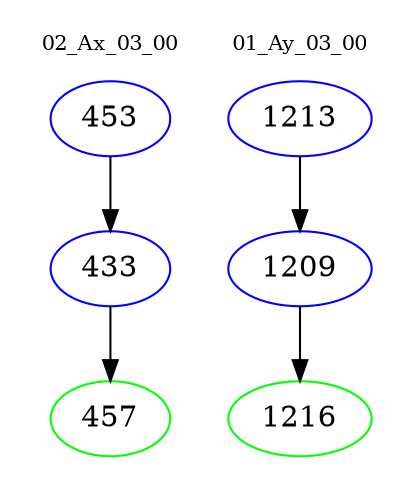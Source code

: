 digraph{
subgraph cluster_0 {
color = white
label = "02_Ax_03_00";
fontsize=10;
T0_453 [label="453", color="blue"]
T0_453 -> T0_433 [color="black"]
T0_433 [label="433", color="blue"]
T0_433 -> T0_457 [color="black"]
T0_457 [label="457", color="green"]
}
subgraph cluster_1 {
color = white
label = "01_Ay_03_00";
fontsize=10;
T1_1213 [label="1213", color="blue"]
T1_1213 -> T1_1209 [color="black"]
T1_1209 [label="1209", color="blue"]
T1_1209 -> T1_1216 [color="black"]
T1_1216 [label="1216", color="green"]
}
}
